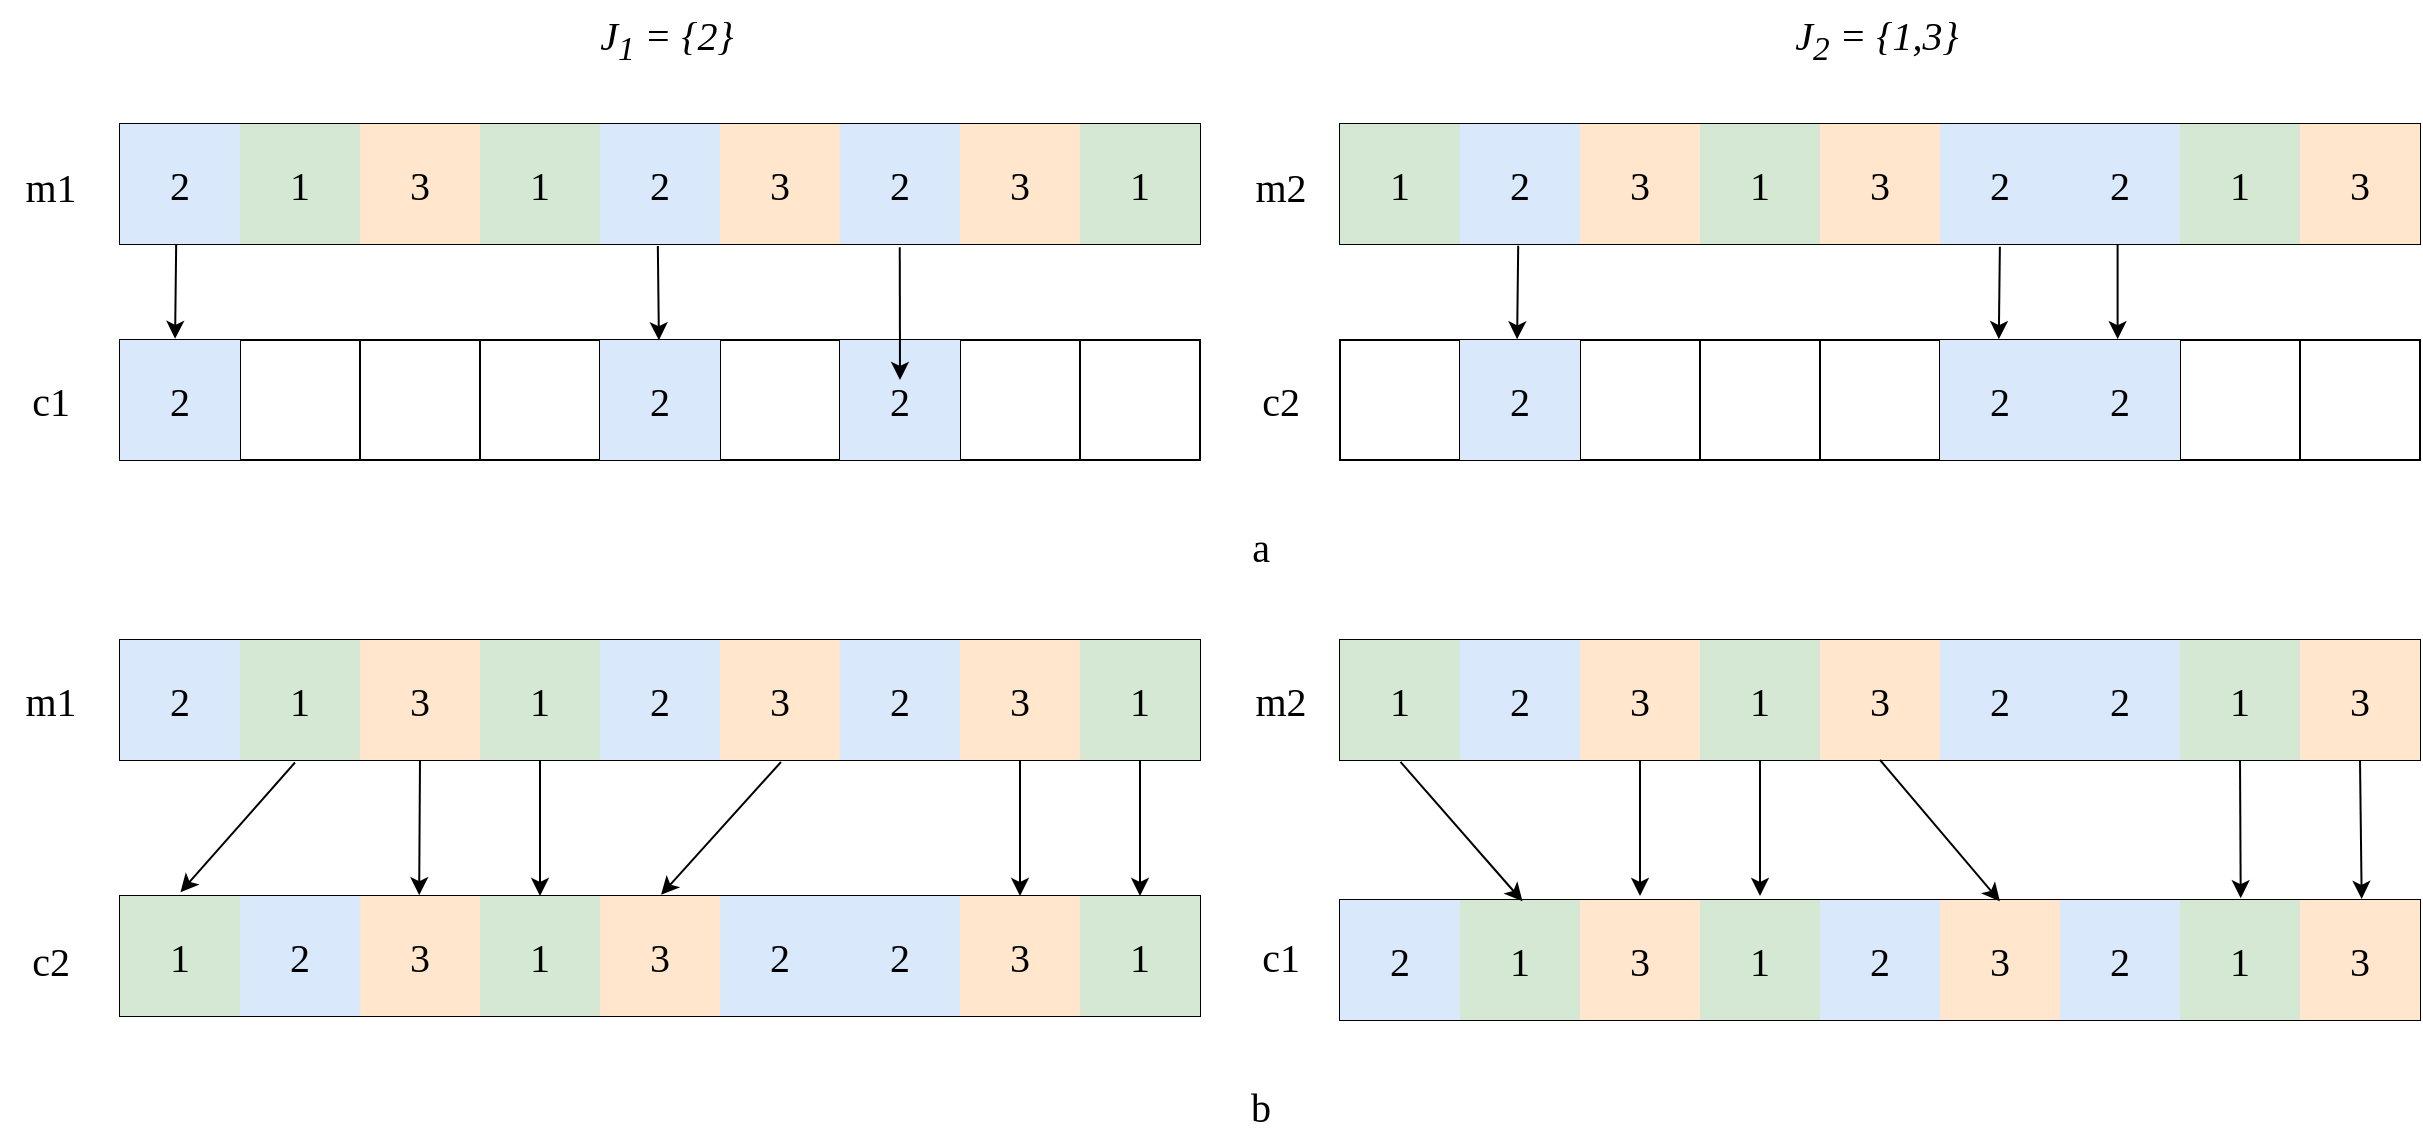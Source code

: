 <mxfile version="26.1.0">
  <diagram name="第 1 页" id="lXGiIxjLEb7daWPMp6c_">
    <mxGraphModel dx="2901" dy="1098" grid="1" gridSize="10" guides="1" tooltips="1" connect="1" arrows="1" fold="1" page="1" pageScale="1" pageWidth="827" pageHeight="1169" math="0" shadow="0">
      <root>
        <mxCell id="0" />
        <mxCell id="1" parent="0" />
        <mxCell id="fK0lMWsvGs1LqnmPN2tz-50" value="J&lt;sub&gt;1&lt;/sub&gt; = {2}&lt;sub&gt;&amp;nbsp;&lt;/sub&gt;" style="text;html=1;align=center;verticalAlign=middle;resizable=0;points=[];autosize=1;strokeColor=none;fillColor=none;fontStyle=2;fontFamily=Times New Roman;fontSize=20;" vertex="1" parent="1">
          <mxGeometry x="-20" y="600" width="90" height="40" as="geometry" />
        </mxCell>
        <mxCell id="fK0lMWsvGs1LqnmPN2tz-51" value="J&lt;span&gt;&lt;sub&gt;2&lt;/sub&gt;&lt;/span&gt;&amp;nbsp;= {1,3}&lt;sub&gt;&amp;nbsp;&lt;/sub&gt;" style="text;html=1;align=center;verticalAlign=middle;resizable=0;points=[];autosize=1;strokeColor=none;fillColor=none;fontStyle=2;fontFamily=Times New Roman;fontSize=20;" vertex="1" parent="1">
          <mxGeometry x="575" y="600" width="110" height="40" as="geometry" />
        </mxCell>
        <mxCell id="fK0lMWsvGs1LqnmPN2tz-82" value="" style="shape=table;startSize=0;container=1;collapsible=0;childLayout=tableLayout;fontSize=20;fontFamily=Times New Roman;" vertex="1" parent="1">
          <mxGeometry x="-250" y="662" width="540" height="60" as="geometry" />
        </mxCell>
        <mxCell id="fK0lMWsvGs1LqnmPN2tz-83" value="" style="shape=tableRow;horizontal=0;startSize=0;swimlaneHead=0;swimlaneBody=0;strokeColor=inherit;top=0;left=0;bottom=0;right=0;collapsible=0;dropTarget=0;fillColor=none;points=[[0,0.5],[1,0.5]];portConstraint=eastwest;fontSize=20;fontFamily=Times New Roman;" vertex="1" parent="fK0lMWsvGs1LqnmPN2tz-82">
          <mxGeometry width="540" height="60" as="geometry" />
        </mxCell>
        <mxCell id="fK0lMWsvGs1LqnmPN2tz-84" value="2" style="shape=partialRectangle;html=1;whiteSpace=wrap;connectable=0;strokeColor=#6c8ebf;overflow=hidden;fillColor=#dae8fc;top=0;left=0;bottom=0;right=0;pointerEvents=1;fontSize=20;fontFamily=Times New Roman;" vertex="1" parent="fK0lMWsvGs1LqnmPN2tz-83">
          <mxGeometry width="60" height="60" as="geometry">
            <mxRectangle width="60" height="60" as="alternateBounds" />
          </mxGeometry>
        </mxCell>
        <mxCell id="fK0lMWsvGs1LqnmPN2tz-85" value="1" style="shape=partialRectangle;html=1;whiteSpace=wrap;connectable=0;strokeColor=#82b366;overflow=hidden;fillColor=#d5e8d4;top=0;left=0;bottom=0;right=0;pointerEvents=1;fontSize=20;fontFamily=Times New Roman;" vertex="1" parent="fK0lMWsvGs1LqnmPN2tz-83">
          <mxGeometry x="60" width="60" height="60" as="geometry">
            <mxRectangle width="60" height="60" as="alternateBounds" />
          </mxGeometry>
        </mxCell>
        <mxCell id="fK0lMWsvGs1LqnmPN2tz-86" value="3" style="shape=partialRectangle;html=1;whiteSpace=wrap;connectable=0;strokeColor=#d79b00;overflow=hidden;fillColor=#ffe6cc;top=0;left=0;bottom=0;right=0;pointerEvents=1;fontSize=20;fontFamily=Times New Roman;" vertex="1" parent="fK0lMWsvGs1LqnmPN2tz-83">
          <mxGeometry x="120" width="60" height="60" as="geometry">
            <mxRectangle width="60" height="60" as="alternateBounds" />
          </mxGeometry>
        </mxCell>
        <mxCell id="fK0lMWsvGs1LqnmPN2tz-87" value="1" style="shape=partialRectangle;html=1;whiteSpace=wrap;connectable=0;strokeColor=#82b366;overflow=hidden;fillColor=#d5e8d4;top=0;left=0;bottom=0;right=0;pointerEvents=1;fontSize=20;fontFamily=Times New Roman;" vertex="1" parent="fK0lMWsvGs1LqnmPN2tz-83">
          <mxGeometry x="180" width="60" height="60" as="geometry">
            <mxRectangle width="60" height="60" as="alternateBounds" />
          </mxGeometry>
        </mxCell>
        <mxCell id="fK0lMWsvGs1LqnmPN2tz-88" value="2" style="shape=partialRectangle;html=1;whiteSpace=wrap;connectable=0;strokeColor=#6c8ebf;overflow=hidden;fillColor=#dae8fc;top=0;left=0;bottom=0;right=0;pointerEvents=1;fontSize=20;fontFamily=Times New Roman;" vertex="1" parent="fK0lMWsvGs1LqnmPN2tz-83">
          <mxGeometry x="240" width="60" height="60" as="geometry">
            <mxRectangle width="60" height="60" as="alternateBounds" />
          </mxGeometry>
        </mxCell>
        <mxCell id="fK0lMWsvGs1LqnmPN2tz-89" value="3" style="shape=partialRectangle;html=1;whiteSpace=wrap;connectable=0;strokeColor=#d79b00;overflow=hidden;fillColor=#ffe6cc;top=0;left=0;bottom=0;right=0;pointerEvents=1;fontSize=20;fontFamily=Times New Roman;" vertex="1" parent="fK0lMWsvGs1LqnmPN2tz-83">
          <mxGeometry x="300" width="60" height="60" as="geometry">
            <mxRectangle width="60" height="60" as="alternateBounds" />
          </mxGeometry>
        </mxCell>
        <mxCell id="fK0lMWsvGs1LqnmPN2tz-90" value="2" style="shape=partialRectangle;html=1;whiteSpace=wrap;connectable=0;strokeColor=#6c8ebf;overflow=hidden;fillColor=#dae8fc;top=0;left=0;bottom=0;right=0;pointerEvents=1;fontSize=20;fontFamily=Times New Roman;" vertex="1" parent="fK0lMWsvGs1LqnmPN2tz-83">
          <mxGeometry x="360" width="60" height="60" as="geometry">
            <mxRectangle width="60" height="60" as="alternateBounds" />
          </mxGeometry>
        </mxCell>
        <mxCell id="fK0lMWsvGs1LqnmPN2tz-91" value="3" style="shape=partialRectangle;html=1;whiteSpace=wrap;connectable=0;strokeColor=#d79b00;overflow=hidden;fillColor=#ffe6cc;top=0;left=0;bottom=0;right=0;pointerEvents=1;fontSize=20;fontFamily=Times New Roman;" vertex="1" parent="fK0lMWsvGs1LqnmPN2tz-83">
          <mxGeometry x="420" width="60" height="60" as="geometry">
            <mxRectangle width="60" height="60" as="alternateBounds" />
          </mxGeometry>
        </mxCell>
        <mxCell id="fK0lMWsvGs1LqnmPN2tz-92" value="1" style="shape=partialRectangle;html=1;whiteSpace=wrap;connectable=0;strokeColor=#82b366;overflow=hidden;fillColor=#d5e8d4;top=0;left=0;bottom=0;right=0;pointerEvents=1;fontSize=20;fontFamily=Times New Roman;" vertex="1" parent="fK0lMWsvGs1LqnmPN2tz-83">
          <mxGeometry x="480" width="60" height="60" as="geometry">
            <mxRectangle width="60" height="60" as="alternateBounds" />
          </mxGeometry>
        </mxCell>
        <mxCell id="fK0lMWsvGs1LqnmPN2tz-93" value="" style="shape=table;startSize=0;container=1;collapsible=0;childLayout=tableLayout;fontSize=20;fontFamily=Times New Roman;" vertex="1" parent="1">
          <mxGeometry x="-250" y="770" width="540" height="60" as="geometry" />
        </mxCell>
        <mxCell id="fK0lMWsvGs1LqnmPN2tz-94" value="" style="shape=tableRow;horizontal=0;startSize=0;swimlaneHead=0;swimlaneBody=0;strokeColor=inherit;top=0;left=0;bottom=0;right=0;collapsible=0;dropTarget=0;fillColor=none;points=[[0,0.5],[1,0.5]];portConstraint=eastwest;fontSize=20;fontFamily=Times New Roman;" vertex="1" parent="fK0lMWsvGs1LqnmPN2tz-93">
          <mxGeometry width="540" height="60" as="geometry" />
        </mxCell>
        <mxCell id="fK0lMWsvGs1LqnmPN2tz-95" value="2" style="shape=partialRectangle;html=1;whiteSpace=wrap;connectable=0;strokeColor=#6c8ebf;overflow=hidden;fillColor=#dae8fc;top=0;left=0;bottom=0;right=0;pointerEvents=1;fontSize=20;fontFamily=Times New Roman;" vertex="1" parent="fK0lMWsvGs1LqnmPN2tz-94">
          <mxGeometry width="60" height="60" as="geometry">
            <mxRectangle width="60" height="60" as="alternateBounds" />
          </mxGeometry>
        </mxCell>
        <mxCell id="fK0lMWsvGs1LqnmPN2tz-96" value="" style="shape=partialRectangle;html=1;whiteSpace=wrap;connectable=0;strokeColor=inherit;overflow=hidden;fillColor=none;top=0;left=0;bottom=0;right=0;pointerEvents=1;fontSize=20;fontFamily=Times New Roman;" vertex="1" parent="fK0lMWsvGs1LqnmPN2tz-94">
          <mxGeometry x="60" width="60" height="60" as="geometry">
            <mxRectangle width="60" height="60" as="alternateBounds" />
          </mxGeometry>
        </mxCell>
        <mxCell id="fK0lMWsvGs1LqnmPN2tz-97" value="" style="shape=partialRectangle;html=1;whiteSpace=wrap;connectable=0;strokeColor=inherit;overflow=hidden;fillColor=none;top=0;left=0;bottom=0;right=0;pointerEvents=1;fontSize=20;fontFamily=Times New Roman;" vertex="1" parent="fK0lMWsvGs1LqnmPN2tz-94">
          <mxGeometry x="120" width="60" height="60" as="geometry">
            <mxRectangle width="60" height="60" as="alternateBounds" />
          </mxGeometry>
        </mxCell>
        <mxCell id="fK0lMWsvGs1LqnmPN2tz-98" value="" style="shape=partialRectangle;html=1;whiteSpace=wrap;connectable=0;strokeColor=inherit;overflow=hidden;fillColor=none;top=0;left=0;bottom=0;right=0;pointerEvents=1;fontSize=20;fontFamily=Times New Roman;" vertex="1" parent="fK0lMWsvGs1LqnmPN2tz-94">
          <mxGeometry x="180" width="60" height="60" as="geometry">
            <mxRectangle width="60" height="60" as="alternateBounds" />
          </mxGeometry>
        </mxCell>
        <mxCell id="fK0lMWsvGs1LqnmPN2tz-99" value="2" style="shape=partialRectangle;html=1;whiteSpace=wrap;connectable=0;strokeColor=#6c8ebf;overflow=hidden;fillColor=#dae8fc;top=0;left=0;bottom=0;right=0;pointerEvents=1;fontSize=20;fontFamily=Times New Roman;" vertex="1" parent="fK0lMWsvGs1LqnmPN2tz-94">
          <mxGeometry x="240" width="60" height="60" as="geometry">
            <mxRectangle width="60" height="60" as="alternateBounds" />
          </mxGeometry>
        </mxCell>
        <mxCell id="fK0lMWsvGs1LqnmPN2tz-100" value="" style="shape=partialRectangle;html=1;whiteSpace=wrap;connectable=0;strokeColor=inherit;overflow=hidden;fillColor=none;top=0;left=0;bottom=0;right=0;pointerEvents=1;fontSize=20;fontFamily=Times New Roman;" vertex="1" parent="fK0lMWsvGs1LqnmPN2tz-94">
          <mxGeometry x="300" width="60" height="60" as="geometry">
            <mxRectangle width="60" height="60" as="alternateBounds" />
          </mxGeometry>
        </mxCell>
        <mxCell id="fK0lMWsvGs1LqnmPN2tz-101" value="2" style="shape=partialRectangle;html=1;whiteSpace=wrap;connectable=0;strokeColor=#6c8ebf;overflow=hidden;fillColor=#dae8fc;top=0;left=0;bottom=0;right=0;pointerEvents=1;fontSize=20;fontFamily=Times New Roman;" vertex="1" parent="fK0lMWsvGs1LqnmPN2tz-94">
          <mxGeometry x="360" width="60" height="60" as="geometry">
            <mxRectangle width="60" height="60" as="alternateBounds" />
          </mxGeometry>
        </mxCell>
        <mxCell id="fK0lMWsvGs1LqnmPN2tz-102" value="" style="shape=partialRectangle;html=1;whiteSpace=wrap;connectable=0;strokeColor=inherit;overflow=hidden;fillColor=none;top=0;left=0;bottom=0;right=0;pointerEvents=1;fontSize=20;fontFamily=Times New Roman;" vertex="1" parent="fK0lMWsvGs1LqnmPN2tz-94">
          <mxGeometry x="420" width="60" height="60" as="geometry">
            <mxRectangle width="60" height="60" as="alternateBounds" />
          </mxGeometry>
        </mxCell>
        <mxCell id="fK0lMWsvGs1LqnmPN2tz-103" value="" style="shape=partialRectangle;html=1;whiteSpace=wrap;connectable=0;strokeColor=inherit;overflow=hidden;fillColor=none;top=0;left=0;bottom=0;right=0;pointerEvents=1;fontSize=20;fontFamily=Times New Roman;" vertex="1" parent="fK0lMWsvGs1LqnmPN2tz-94">
          <mxGeometry x="480" width="60" height="60" as="geometry">
            <mxRectangle width="60" height="60" as="alternateBounds" />
          </mxGeometry>
        </mxCell>
        <mxCell id="fK0lMWsvGs1LqnmPN2tz-115" value="" style="shape=table;startSize=0;container=1;collapsible=0;childLayout=tableLayout;fontSize=20;fontFamily=Times New Roman;" vertex="1" parent="1">
          <mxGeometry x="360" y="770" width="540" height="60" as="geometry" />
        </mxCell>
        <mxCell id="fK0lMWsvGs1LqnmPN2tz-116" value="" style="shape=tableRow;horizontal=0;startSize=0;swimlaneHead=0;swimlaneBody=0;strokeColor=inherit;top=0;left=0;bottom=0;right=0;collapsible=0;dropTarget=0;fillColor=none;points=[[0,0.5],[1,0.5]];portConstraint=eastwest;fontSize=20;fontFamily=Times New Roman;" vertex="1" parent="fK0lMWsvGs1LqnmPN2tz-115">
          <mxGeometry width="540" height="60" as="geometry" />
        </mxCell>
        <mxCell id="fK0lMWsvGs1LqnmPN2tz-117" value="" style="shape=partialRectangle;html=1;whiteSpace=wrap;connectable=0;strokeColor=inherit;overflow=hidden;fillColor=none;top=0;left=0;bottom=0;right=0;pointerEvents=1;fontSize=20;fontFamily=Times New Roman;" vertex="1" parent="fK0lMWsvGs1LqnmPN2tz-116">
          <mxGeometry width="60" height="60" as="geometry">
            <mxRectangle width="60" height="60" as="alternateBounds" />
          </mxGeometry>
        </mxCell>
        <mxCell id="fK0lMWsvGs1LqnmPN2tz-118" value="2" style="shape=partialRectangle;html=1;whiteSpace=wrap;connectable=0;strokeColor=#6c8ebf;overflow=hidden;fillColor=#dae8fc;top=0;left=0;bottom=0;right=0;pointerEvents=1;fontSize=20;fontFamily=Times New Roman;" vertex="1" parent="fK0lMWsvGs1LqnmPN2tz-116">
          <mxGeometry x="60" width="60" height="60" as="geometry">
            <mxRectangle width="60" height="60" as="alternateBounds" />
          </mxGeometry>
        </mxCell>
        <mxCell id="fK0lMWsvGs1LqnmPN2tz-119" value="" style="shape=partialRectangle;html=1;whiteSpace=wrap;connectable=0;strokeColor=inherit;overflow=hidden;fillColor=none;top=0;left=0;bottom=0;right=0;pointerEvents=1;fontSize=20;fontFamily=Times New Roman;" vertex="1" parent="fK0lMWsvGs1LqnmPN2tz-116">
          <mxGeometry x="120" width="60" height="60" as="geometry">
            <mxRectangle width="60" height="60" as="alternateBounds" />
          </mxGeometry>
        </mxCell>
        <mxCell id="fK0lMWsvGs1LqnmPN2tz-120" value="" style="shape=partialRectangle;html=1;whiteSpace=wrap;connectable=0;strokeColor=inherit;overflow=hidden;fillColor=none;top=0;left=0;bottom=0;right=0;pointerEvents=1;fontSize=20;fontFamily=Times New Roman;" vertex="1" parent="fK0lMWsvGs1LqnmPN2tz-116">
          <mxGeometry x="180" width="60" height="60" as="geometry">
            <mxRectangle width="60" height="60" as="alternateBounds" />
          </mxGeometry>
        </mxCell>
        <mxCell id="fK0lMWsvGs1LqnmPN2tz-121" value="" style="shape=partialRectangle;html=1;whiteSpace=wrap;connectable=0;strokeColor=inherit;overflow=hidden;fillColor=none;top=0;left=0;bottom=0;right=0;pointerEvents=1;fontSize=20;fontFamily=Times New Roman;" vertex="1" parent="fK0lMWsvGs1LqnmPN2tz-116">
          <mxGeometry x="240" width="60" height="60" as="geometry">
            <mxRectangle width="60" height="60" as="alternateBounds" />
          </mxGeometry>
        </mxCell>
        <mxCell id="fK0lMWsvGs1LqnmPN2tz-122" value="2" style="shape=partialRectangle;html=1;whiteSpace=wrap;connectable=0;strokeColor=#6c8ebf;overflow=hidden;fillColor=#dae8fc;top=0;left=0;bottom=0;right=0;pointerEvents=1;fontSize=20;fontFamily=Times New Roman;" vertex="1" parent="fK0lMWsvGs1LqnmPN2tz-116">
          <mxGeometry x="300" width="60" height="60" as="geometry">
            <mxRectangle width="60" height="60" as="alternateBounds" />
          </mxGeometry>
        </mxCell>
        <mxCell id="fK0lMWsvGs1LqnmPN2tz-123" value="2" style="shape=partialRectangle;html=1;whiteSpace=wrap;connectable=0;strokeColor=#6c8ebf;overflow=hidden;fillColor=#dae8fc;top=0;left=0;bottom=0;right=0;pointerEvents=1;fontSize=20;fontFamily=Times New Roman;" vertex="1" parent="fK0lMWsvGs1LqnmPN2tz-116">
          <mxGeometry x="360" width="60" height="60" as="geometry">
            <mxRectangle width="60" height="60" as="alternateBounds" />
          </mxGeometry>
        </mxCell>
        <mxCell id="fK0lMWsvGs1LqnmPN2tz-124" value="" style="shape=partialRectangle;html=1;whiteSpace=wrap;connectable=0;strokeColor=inherit;overflow=hidden;fillColor=none;top=0;left=0;bottom=0;right=0;pointerEvents=1;fontSize=20;fontFamily=Times New Roman;" vertex="1" parent="fK0lMWsvGs1LqnmPN2tz-116">
          <mxGeometry x="420" width="60" height="60" as="geometry">
            <mxRectangle width="60" height="60" as="alternateBounds" />
          </mxGeometry>
        </mxCell>
        <mxCell id="fK0lMWsvGs1LqnmPN2tz-125" value="" style="shape=partialRectangle;html=1;whiteSpace=wrap;connectable=0;strokeColor=inherit;overflow=hidden;fillColor=none;top=0;left=0;bottom=0;right=0;pointerEvents=1;fontSize=20;fontFamily=Times New Roman;" vertex="1" parent="fK0lMWsvGs1LqnmPN2tz-116">
          <mxGeometry x="480" width="60" height="60" as="geometry">
            <mxRectangle width="60" height="60" as="alternateBounds" />
          </mxGeometry>
        </mxCell>
        <mxCell id="fK0lMWsvGs1LqnmPN2tz-104" value="" style="shape=table;startSize=0;container=1;collapsible=0;childLayout=tableLayout;fontSize=20;fontFamily=Times New Roman;" vertex="1" parent="1">
          <mxGeometry x="360" y="662" width="540" height="60" as="geometry" />
        </mxCell>
        <mxCell id="fK0lMWsvGs1LqnmPN2tz-105" value="" style="shape=tableRow;horizontal=0;startSize=0;swimlaneHead=0;swimlaneBody=0;strokeColor=#d79b00;top=0;left=0;bottom=0;right=0;collapsible=0;dropTarget=0;fillColor=#ffe6cc;points=[[0,0.5],[1,0.5]];portConstraint=eastwest;fontSize=20;fontFamily=Times New Roman;" vertex="1" parent="fK0lMWsvGs1LqnmPN2tz-104">
          <mxGeometry width="540" height="60" as="geometry" />
        </mxCell>
        <mxCell id="fK0lMWsvGs1LqnmPN2tz-106" value="1" style="shape=partialRectangle;html=1;whiteSpace=wrap;connectable=0;strokeColor=#82b366;overflow=hidden;fillColor=#d5e8d4;top=0;left=0;bottom=0;right=0;pointerEvents=1;fontSize=20;fontFamily=Times New Roman;" vertex="1" parent="fK0lMWsvGs1LqnmPN2tz-105">
          <mxGeometry width="60" height="60" as="geometry">
            <mxRectangle width="60" height="60" as="alternateBounds" />
          </mxGeometry>
        </mxCell>
        <mxCell id="fK0lMWsvGs1LqnmPN2tz-107" value="2" style="shape=partialRectangle;html=1;whiteSpace=wrap;connectable=0;strokeColor=#6c8ebf;overflow=hidden;fillColor=#dae8fc;top=0;left=0;bottom=0;right=0;pointerEvents=1;fontSize=20;fontFamily=Times New Roman;" vertex="1" parent="fK0lMWsvGs1LqnmPN2tz-105">
          <mxGeometry x="60" width="60" height="60" as="geometry">
            <mxRectangle width="60" height="60" as="alternateBounds" />
          </mxGeometry>
        </mxCell>
        <mxCell id="fK0lMWsvGs1LqnmPN2tz-108" value="3" style="shape=partialRectangle;html=1;whiteSpace=wrap;connectable=0;strokeColor=#d79b00;overflow=hidden;fillColor=#ffe6cc;top=0;left=0;bottom=0;right=0;pointerEvents=1;fontSize=20;fontFamily=Times New Roman;" vertex="1" parent="fK0lMWsvGs1LqnmPN2tz-105">
          <mxGeometry x="120" width="60" height="60" as="geometry">
            <mxRectangle width="60" height="60" as="alternateBounds" />
          </mxGeometry>
        </mxCell>
        <mxCell id="fK0lMWsvGs1LqnmPN2tz-109" value="1" style="shape=partialRectangle;html=1;whiteSpace=wrap;connectable=0;strokeColor=#82b366;overflow=hidden;fillColor=#d5e8d4;top=0;left=0;bottom=0;right=0;pointerEvents=1;fontSize=20;fontFamily=Times New Roman;" vertex="1" parent="fK0lMWsvGs1LqnmPN2tz-105">
          <mxGeometry x="180" width="60" height="60" as="geometry">
            <mxRectangle width="60" height="60" as="alternateBounds" />
          </mxGeometry>
        </mxCell>
        <mxCell id="fK0lMWsvGs1LqnmPN2tz-110" value="3" style="shape=partialRectangle;html=1;whiteSpace=wrap;connectable=0;strokeColor=#d79b00;overflow=hidden;fillColor=#ffe6cc;top=0;left=0;bottom=0;right=0;pointerEvents=1;fontSize=20;fontFamily=Times New Roman;" vertex="1" parent="fK0lMWsvGs1LqnmPN2tz-105">
          <mxGeometry x="240" width="60" height="60" as="geometry">
            <mxRectangle width="60" height="60" as="alternateBounds" />
          </mxGeometry>
        </mxCell>
        <mxCell id="fK0lMWsvGs1LqnmPN2tz-111" value="2" style="shape=partialRectangle;html=1;whiteSpace=wrap;connectable=0;strokeColor=#6c8ebf;overflow=hidden;fillColor=#dae8fc;top=0;left=0;bottom=0;right=0;pointerEvents=1;fontSize=20;fontFamily=Times New Roman;" vertex="1" parent="fK0lMWsvGs1LqnmPN2tz-105">
          <mxGeometry x="300" width="60" height="60" as="geometry">
            <mxRectangle width="60" height="60" as="alternateBounds" />
          </mxGeometry>
        </mxCell>
        <mxCell id="fK0lMWsvGs1LqnmPN2tz-112" value="2" style="shape=partialRectangle;html=1;whiteSpace=wrap;connectable=0;strokeColor=#6c8ebf;overflow=hidden;fillColor=#dae8fc;top=0;left=0;bottom=0;right=0;pointerEvents=1;fontSize=20;fontFamily=Times New Roman;" vertex="1" parent="fK0lMWsvGs1LqnmPN2tz-105">
          <mxGeometry x="360" width="60" height="60" as="geometry">
            <mxRectangle width="60" height="60" as="alternateBounds" />
          </mxGeometry>
        </mxCell>
        <mxCell id="fK0lMWsvGs1LqnmPN2tz-113" value="1" style="shape=partialRectangle;html=1;whiteSpace=wrap;connectable=0;strokeColor=#82b366;overflow=hidden;fillColor=#d5e8d4;top=0;left=0;bottom=0;right=0;pointerEvents=1;fontSize=20;fontFamily=Times New Roman;" vertex="1" parent="fK0lMWsvGs1LqnmPN2tz-105">
          <mxGeometry x="420" width="60" height="60" as="geometry">
            <mxRectangle width="60" height="60" as="alternateBounds" />
          </mxGeometry>
        </mxCell>
        <mxCell id="fK0lMWsvGs1LqnmPN2tz-114" value="3" style="shape=partialRectangle;html=1;whiteSpace=wrap;connectable=0;strokeColor=#d79b00;overflow=hidden;fillColor=#ffe6cc;top=0;left=0;bottom=0;right=0;pointerEvents=1;fontSize=20;fontFamily=Times New Roman;" vertex="1" parent="fK0lMWsvGs1LqnmPN2tz-105">
          <mxGeometry x="480" width="60" height="60" as="geometry">
            <mxRectangle width="60" height="60" as="alternateBounds" />
          </mxGeometry>
        </mxCell>
        <mxCell id="fK0lMWsvGs1LqnmPN2tz-126" value="" style="shape=table;startSize=0;container=1;collapsible=0;childLayout=tableLayout;fontSize=20;fontFamily=Times New Roman;" vertex="1" parent="1">
          <mxGeometry x="-250" y="920" width="540" height="60" as="geometry" />
        </mxCell>
        <mxCell id="fK0lMWsvGs1LqnmPN2tz-127" value="" style="shape=tableRow;horizontal=0;startSize=0;swimlaneHead=0;swimlaneBody=0;strokeColor=inherit;top=0;left=0;bottom=0;right=0;collapsible=0;dropTarget=0;fillColor=none;points=[[0,0.5],[1,0.5]];portConstraint=eastwest;fontSize=20;fontFamily=Times New Roman;" vertex="1" parent="fK0lMWsvGs1LqnmPN2tz-126">
          <mxGeometry width="540" height="60" as="geometry" />
        </mxCell>
        <mxCell id="fK0lMWsvGs1LqnmPN2tz-128" value="2" style="shape=partialRectangle;html=1;whiteSpace=wrap;connectable=0;strokeColor=#6c8ebf;overflow=hidden;fillColor=#dae8fc;top=0;left=0;bottom=0;right=0;pointerEvents=1;fontSize=20;fontFamily=Times New Roman;" vertex="1" parent="fK0lMWsvGs1LqnmPN2tz-127">
          <mxGeometry width="60" height="60" as="geometry">
            <mxRectangle width="60" height="60" as="alternateBounds" />
          </mxGeometry>
        </mxCell>
        <mxCell id="fK0lMWsvGs1LqnmPN2tz-129" value="1" style="shape=partialRectangle;html=1;whiteSpace=wrap;connectable=0;strokeColor=#82b366;overflow=hidden;fillColor=#d5e8d4;top=0;left=0;bottom=0;right=0;pointerEvents=1;fontSize=20;fontFamily=Times New Roman;" vertex="1" parent="fK0lMWsvGs1LqnmPN2tz-127">
          <mxGeometry x="60" width="60" height="60" as="geometry">
            <mxRectangle width="60" height="60" as="alternateBounds" />
          </mxGeometry>
        </mxCell>
        <mxCell id="fK0lMWsvGs1LqnmPN2tz-130" value="3" style="shape=partialRectangle;html=1;whiteSpace=wrap;connectable=0;strokeColor=#d79b00;overflow=hidden;fillColor=#ffe6cc;top=0;left=0;bottom=0;right=0;pointerEvents=1;fontSize=20;fontFamily=Times New Roman;" vertex="1" parent="fK0lMWsvGs1LqnmPN2tz-127">
          <mxGeometry x="120" width="60" height="60" as="geometry">
            <mxRectangle width="60" height="60" as="alternateBounds" />
          </mxGeometry>
        </mxCell>
        <mxCell id="fK0lMWsvGs1LqnmPN2tz-131" value="1" style="shape=partialRectangle;html=1;whiteSpace=wrap;connectable=0;strokeColor=#82b366;overflow=hidden;fillColor=#d5e8d4;top=0;left=0;bottom=0;right=0;pointerEvents=1;fontSize=20;fontFamily=Times New Roman;" vertex="1" parent="fK0lMWsvGs1LqnmPN2tz-127">
          <mxGeometry x="180" width="60" height="60" as="geometry">
            <mxRectangle width="60" height="60" as="alternateBounds" />
          </mxGeometry>
        </mxCell>
        <mxCell id="fK0lMWsvGs1LqnmPN2tz-132" value="2" style="shape=partialRectangle;html=1;whiteSpace=wrap;connectable=0;strokeColor=#6c8ebf;overflow=hidden;fillColor=#dae8fc;top=0;left=0;bottom=0;right=0;pointerEvents=1;fontSize=20;fontFamily=Times New Roman;" vertex="1" parent="fK0lMWsvGs1LqnmPN2tz-127">
          <mxGeometry x="240" width="60" height="60" as="geometry">
            <mxRectangle width="60" height="60" as="alternateBounds" />
          </mxGeometry>
        </mxCell>
        <mxCell id="fK0lMWsvGs1LqnmPN2tz-133" value="3" style="shape=partialRectangle;html=1;whiteSpace=wrap;connectable=0;strokeColor=#d79b00;overflow=hidden;fillColor=#ffe6cc;top=0;left=0;bottom=0;right=0;pointerEvents=1;fontSize=20;fontFamily=Times New Roman;" vertex="1" parent="fK0lMWsvGs1LqnmPN2tz-127">
          <mxGeometry x="300" width="60" height="60" as="geometry">
            <mxRectangle width="60" height="60" as="alternateBounds" />
          </mxGeometry>
        </mxCell>
        <mxCell id="fK0lMWsvGs1LqnmPN2tz-134" value="2" style="shape=partialRectangle;html=1;whiteSpace=wrap;connectable=0;strokeColor=#6c8ebf;overflow=hidden;fillColor=#dae8fc;top=0;left=0;bottom=0;right=0;pointerEvents=1;fontSize=20;fontFamily=Times New Roman;" vertex="1" parent="fK0lMWsvGs1LqnmPN2tz-127">
          <mxGeometry x="360" width="60" height="60" as="geometry">
            <mxRectangle width="60" height="60" as="alternateBounds" />
          </mxGeometry>
        </mxCell>
        <mxCell id="fK0lMWsvGs1LqnmPN2tz-135" value="3" style="shape=partialRectangle;html=1;whiteSpace=wrap;connectable=0;strokeColor=#d79b00;overflow=hidden;fillColor=#ffe6cc;top=0;left=0;bottom=0;right=0;pointerEvents=1;fontSize=20;fontFamily=Times New Roman;" vertex="1" parent="fK0lMWsvGs1LqnmPN2tz-127">
          <mxGeometry x="420" width="60" height="60" as="geometry">
            <mxRectangle width="60" height="60" as="alternateBounds" />
          </mxGeometry>
        </mxCell>
        <mxCell id="fK0lMWsvGs1LqnmPN2tz-136" value="1" style="shape=partialRectangle;html=1;whiteSpace=wrap;connectable=0;strokeColor=#82b366;overflow=hidden;fillColor=#d5e8d4;top=0;left=0;bottom=0;right=0;pointerEvents=1;fontSize=20;fontFamily=Times New Roman;" vertex="1" parent="fK0lMWsvGs1LqnmPN2tz-127">
          <mxGeometry x="480" width="60" height="60" as="geometry">
            <mxRectangle width="60" height="60" as="alternateBounds" />
          </mxGeometry>
        </mxCell>
        <mxCell id="fK0lMWsvGs1LqnmPN2tz-137" value="" style="shape=table;startSize=0;container=1;collapsible=0;childLayout=tableLayout;fontSize=20;fontFamily=Times New Roman;" vertex="1" parent="1">
          <mxGeometry x="360" y="1050" width="540" height="60" as="geometry" />
        </mxCell>
        <mxCell id="fK0lMWsvGs1LqnmPN2tz-138" value="" style="shape=tableRow;horizontal=0;startSize=0;swimlaneHead=0;swimlaneBody=0;strokeColor=inherit;top=0;left=0;bottom=0;right=0;collapsible=0;dropTarget=0;fillColor=none;points=[[0,0.5],[1,0.5]];portConstraint=eastwest;fontSize=20;fontFamily=Times New Roman;" vertex="1" parent="fK0lMWsvGs1LqnmPN2tz-137">
          <mxGeometry width="540" height="60" as="geometry" />
        </mxCell>
        <mxCell id="fK0lMWsvGs1LqnmPN2tz-139" value="2" style="shape=partialRectangle;html=1;whiteSpace=wrap;connectable=0;strokeColor=#6c8ebf;overflow=hidden;fillColor=#dae8fc;top=0;left=0;bottom=0;right=0;pointerEvents=1;fontSize=20;fontFamily=Times New Roman;" vertex="1" parent="fK0lMWsvGs1LqnmPN2tz-138">
          <mxGeometry width="60" height="60" as="geometry">
            <mxRectangle width="60" height="60" as="alternateBounds" />
          </mxGeometry>
        </mxCell>
        <mxCell id="fK0lMWsvGs1LqnmPN2tz-140" value="1" style="shape=partialRectangle;html=1;whiteSpace=wrap;connectable=0;strokeColor=#82b366;overflow=hidden;fillColor=#d5e8d4;top=0;left=0;bottom=0;right=0;pointerEvents=1;fontSize=20;fontFamily=Times New Roman;" vertex="1" parent="fK0lMWsvGs1LqnmPN2tz-138">
          <mxGeometry x="60" width="60" height="60" as="geometry">
            <mxRectangle width="60" height="60" as="alternateBounds" />
          </mxGeometry>
        </mxCell>
        <mxCell id="fK0lMWsvGs1LqnmPN2tz-141" value="3" style="shape=partialRectangle;html=1;whiteSpace=wrap;connectable=0;strokeColor=#d79b00;overflow=hidden;fillColor=#ffe6cc;top=0;left=0;bottom=0;right=0;pointerEvents=1;fontSize=20;fontFamily=Times New Roman;" vertex="1" parent="fK0lMWsvGs1LqnmPN2tz-138">
          <mxGeometry x="120" width="60" height="60" as="geometry">
            <mxRectangle width="60" height="60" as="alternateBounds" />
          </mxGeometry>
        </mxCell>
        <mxCell id="fK0lMWsvGs1LqnmPN2tz-142" value="1" style="shape=partialRectangle;html=1;whiteSpace=wrap;connectable=0;strokeColor=#82b366;overflow=hidden;fillColor=#d5e8d4;top=0;left=0;bottom=0;right=0;pointerEvents=1;fontSize=20;fontFamily=Times New Roman;" vertex="1" parent="fK0lMWsvGs1LqnmPN2tz-138">
          <mxGeometry x="180" width="60" height="60" as="geometry">
            <mxRectangle width="60" height="60" as="alternateBounds" />
          </mxGeometry>
        </mxCell>
        <mxCell id="fK0lMWsvGs1LqnmPN2tz-143" value="2" style="shape=partialRectangle;html=1;whiteSpace=wrap;connectable=0;strokeColor=#6c8ebf;overflow=hidden;fillColor=#dae8fc;top=0;left=0;bottom=0;right=0;pointerEvents=1;fontSize=20;fontFamily=Times New Roman;" vertex="1" parent="fK0lMWsvGs1LqnmPN2tz-138">
          <mxGeometry x="240" width="60" height="60" as="geometry">
            <mxRectangle width="60" height="60" as="alternateBounds" />
          </mxGeometry>
        </mxCell>
        <mxCell id="fK0lMWsvGs1LqnmPN2tz-144" value="3" style="shape=partialRectangle;html=1;whiteSpace=wrap;connectable=0;strokeColor=#d79b00;overflow=hidden;fillColor=#ffe6cc;top=0;left=0;bottom=0;right=0;pointerEvents=1;fontSize=20;fontFamily=Times New Roman;" vertex="1" parent="fK0lMWsvGs1LqnmPN2tz-138">
          <mxGeometry x="300" width="60" height="60" as="geometry">
            <mxRectangle width="60" height="60" as="alternateBounds" />
          </mxGeometry>
        </mxCell>
        <mxCell id="fK0lMWsvGs1LqnmPN2tz-145" value="2" style="shape=partialRectangle;html=1;whiteSpace=wrap;connectable=0;strokeColor=#6c8ebf;overflow=hidden;fillColor=#dae8fc;top=0;left=0;bottom=0;right=0;pointerEvents=1;fontSize=20;fontFamily=Times New Roman;" vertex="1" parent="fK0lMWsvGs1LqnmPN2tz-138">
          <mxGeometry x="360" width="60" height="60" as="geometry">
            <mxRectangle width="60" height="60" as="alternateBounds" />
          </mxGeometry>
        </mxCell>
        <mxCell id="fK0lMWsvGs1LqnmPN2tz-146" value="1" style="shape=partialRectangle;html=1;whiteSpace=wrap;connectable=0;strokeColor=#82b366;overflow=hidden;fillColor=#d5e8d4;top=0;left=0;bottom=0;right=0;pointerEvents=1;fontSize=20;fontFamily=Times New Roman;" vertex="1" parent="fK0lMWsvGs1LqnmPN2tz-138">
          <mxGeometry x="420" width="60" height="60" as="geometry">
            <mxRectangle width="60" height="60" as="alternateBounds" />
          </mxGeometry>
        </mxCell>
        <mxCell id="fK0lMWsvGs1LqnmPN2tz-147" value="3" style="shape=partialRectangle;html=1;whiteSpace=wrap;connectable=0;strokeColor=#d79b00;overflow=hidden;fillColor=#ffe6cc;top=0;left=0;bottom=0;right=0;pointerEvents=1;fontSize=20;fontFamily=Times New Roman;" vertex="1" parent="fK0lMWsvGs1LqnmPN2tz-138">
          <mxGeometry x="480" width="60" height="60" as="geometry">
            <mxRectangle width="60" height="60" as="alternateBounds" />
          </mxGeometry>
        </mxCell>
        <mxCell id="fK0lMWsvGs1LqnmPN2tz-148" value="" style="shape=table;startSize=0;container=1;collapsible=0;childLayout=tableLayout;fontSize=20;fontFamily=Times New Roman;" vertex="1" parent="1">
          <mxGeometry x="-250" y="1048" width="540" height="60" as="geometry" />
        </mxCell>
        <mxCell id="fK0lMWsvGs1LqnmPN2tz-149" value="" style="shape=tableRow;horizontal=0;startSize=0;swimlaneHead=0;swimlaneBody=0;strokeColor=inherit;top=0;left=0;bottom=0;right=0;collapsible=0;dropTarget=0;fillColor=none;points=[[0,0.5],[1,0.5]];portConstraint=eastwest;fontSize=20;fontFamily=Times New Roman;" vertex="1" parent="fK0lMWsvGs1LqnmPN2tz-148">
          <mxGeometry width="540" height="60" as="geometry" />
        </mxCell>
        <mxCell id="fK0lMWsvGs1LqnmPN2tz-150" value="1" style="shape=partialRectangle;html=1;whiteSpace=wrap;connectable=0;strokeColor=#82b366;overflow=hidden;fillColor=#d5e8d4;top=0;left=0;bottom=0;right=0;pointerEvents=1;fontSize=20;fontFamily=Times New Roman;" vertex="1" parent="fK0lMWsvGs1LqnmPN2tz-149">
          <mxGeometry width="60" height="60" as="geometry">
            <mxRectangle width="60" height="60" as="alternateBounds" />
          </mxGeometry>
        </mxCell>
        <mxCell id="fK0lMWsvGs1LqnmPN2tz-151" value="2" style="shape=partialRectangle;html=1;whiteSpace=wrap;connectable=0;strokeColor=#6c8ebf;overflow=hidden;fillColor=#dae8fc;top=0;left=0;bottom=0;right=0;pointerEvents=1;fontSize=20;fontFamily=Times New Roman;" vertex="1" parent="fK0lMWsvGs1LqnmPN2tz-149">
          <mxGeometry x="60" width="60" height="60" as="geometry">
            <mxRectangle width="60" height="60" as="alternateBounds" />
          </mxGeometry>
        </mxCell>
        <mxCell id="fK0lMWsvGs1LqnmPN2tz-152" value="3" style="shape=partialRectangle;html=1;whiteSpace=wrap;connectable=0;strokeColor=#d79b00;overflow=hidden;fillColor=#ffe6cc;top=0;left=0;bottom=0;right=0;pointerEvents=1;fontSize=20;fontFamily=Times New Roman;" vertex="1" parent="fK0lMWsvGs1LqnmPN2tz-149">
          <mxGeometry x="120" width="60" height="60" as="geometry">
            <mxRectangle width="60" height="60" as="alternateBounds" />
          </mxGeometry>
        </mxCell>
        <mxCell id="fK0lMWsvGs1LqnmPN2tz-153" value="1" style="shape=partialRectangle;html=1;whiteSpace=wrap;connectable=0;strokeColor=#82b366;overflow=hidden;fillColor=#d5e8d4;top=0;left=0;bottom=0;right=0;pointerEvents=1;fontSize=20;fontFamily=Times New Roman;" vertex="1" parent="fK0lMWsvGs1LqnmPN2tz-149">
          <mxGeometry x="180" width="60" height="60" as="geometry">
            <mxRectangle width="60" height="60" as="alternateBounds" />
          </mxGeometry>
        </mxCell>
        <mxCell id="fK0lMWsvGs1LqnmPN2tz-154" value="3" style="shape=partialRectangle;html=1;whiteSpace=wrap;connectable=0;strokeColor=#d79b00;overflow=hidden;fillColor=#ffe6cc;top=0;left=0;bottom=0;right=0;pointerEvents=1;fontSize=20;fontFamily=Times New Roman;" vertex="1" parent="fK0lMWsvGs1LqnmPN2tz-149">
          <mxGeometry x="240" width="60" height="60" as="geometry">
            <mxRectangle width="60" height="60" as="alternateBounds" />
          </mxGeometry>
        </mxCell>
        <mxCell id="fK0lMWsvGs1LqnmPN2tz-155" value="2" style="shape=partialRectangle;html=1;whiteSpace=wrap;connectable=0;strokeColor=#6c8ebf;overflow=hidden;fillColor=#dae8fc;top=0;left=0;bottom=0;right=0;pointerEvents=1;fontSize=20;fontFamily=Times New Roman;" vertex="1" parent="fK0lMWsvGs1LqnmPN2tz-149">
          <mxGeometry x="300" width="60" height="60" as="geometry">
            <mxRectangle width="60" height="60" as="alternateBounds" />
          </mxGeometry>
        </mxCell>
        <mxCell id="fK0lMWsvGs1LqnmPN2tz-156" value="2" style="shape=partialRectangle;html=1;whiteSpace=wrap;connectable=0;strokeColor=#6c8ebf;overflow=hidden;fillColor=#dae8fc;top=0;left=0;bottom=0;right=0;pointerEvents=1;fontSize=20;fontFamily=Times New Roman;" vertex="1" parent="fK0lMWsvGs1LqnmPN2tz-149">
          <mxGeometry x="360" width="60" height="60" as="geometry">
            <mxRectangle width="60" height="60" as="alternateBounds" />
          </mxGeometry>
        </mxCell>
        <mxCell id="fK0lMWsvGs1LqnmPN2tz-157" value="3" style="shape=partialRectangle;html=1;whiteSpace=wrap;connectable=0;strokeColor=#d79b00;overflow=hidden;fillColor=#ffe6cc;top=0;left=0;bottom=0;right=0;pointerEvents=1;fontSize=20;fontFamily=Times New Roman;" vertex="1" parent="fK0lMWsvGs1LqnmPN2tz-149">
          <mxGeometry x="420" width="60" height="60" as="geometry">
            <mxRectangle width="60" height="60" as="alternateBounds" />
          </mxGeometry>
        </mxCell>
        <mxCell id="fK0lMWsvGs1LqnmPN2tz-158" value="1" style="shape=partialRectangle;html=1;whiteSpace=wrap;connectable=0;strokeColor=#82b366;overflow=hidden;fillColor=#d5e8d4;top=0;left=0;bottom=0;right=0;pointerEvents=1;fontSize=20;fontFamily=Times New Roman;" vertex="1" parent="fK0lMWsvGs1LqnmPN2tz-149">
          <mxGeometry x="480" width="60" height="60" as="geometry">
            <mxRectangle width="60" height="60" as="alternateBounds" />
          </mxGeometry>
        </mxCell>
        <mxCell id="fK0lMWsvGs1LqnmPN2tz-159" value="" style="shape=table;startSize=0;container=1;collapsible=0;childLayout=tableLayout;fontSize=20;fontFamily=Times New Roman;" vertex="1" parent="1">
          <mxGeometry x="360" y="920" width="540" height="60" as="geometry" />
        </mxCell>
        <mxCell id="fK0lMWsvGs1LqnmPN2tz-160" value="" style="shape=tableRow;horizontal=0;startSize=0;swimlaneHead=0;swimlaneBody=0;strokeColor=#d79b00;top=0;left=0;bottom=0;right=0;collapsible=0;dropTarget=0;fillColor=#ffe6cc;points=[[0,0.5],[1,0.5]];portConstraint=eastwest;fontSize=20;fontFamily=Times New Roman;" vertex="1" parent="fK0lMWsvGs1LqnmPN2tz-159">
          <mxGeometry width="540" height="60" as="geometry" />
        </mxCell>
        <mxCell id="fK0lMWsvGs1LqnmPN2tz-161" value="1" style="shape=partialRectangle;html=1;whiteSpace=wrap;connectable=0;strokeColor=#82b366;overflow=hidden;fillColor=#d5e8d4;top=0;left=0;bottom=0;right=0;pointerEvents=1;fontSize=20;fontFamily=Times New Roman;" vertex="1" parent="fK0lMWsvGs1LqnmPN2tz-160">
          <mxGeometry width="60" height="60" as="geometry">
            <mxRectangle width="60" height="60" as="alternateBounds" />
          </mxGeometry>
        </mxCell>
        <mxCell id="fK0lMWsvGs1LqnmPN2tz-162" value="2" style="shape=partialRectangle;html=1;whiteSpace=wrap;connectable=0;strokeColor=#6c8ebf;overflow=hidden;fillColor=#dae8fc;top=0;left=0;bottom=0;right=0;pointerEvents=1;fontSize=20;fontFamily=Times New Roman;" vertex="1" parent="fK0lMWsvGs1LqnmPN2tz-160">
          <mxGeometry x="60" width="60" height="60" as="geometry">
            <mxRectangle width="60" height="60" as="alternateBounds" />
          </mxGeometry>
        </mxCell>
        <mxCell id="fK0lMWsvGs1LqnmPN2tz-163" value="3" style="shape=partialRectangle;html=1;whiteSpace=wrap;connectable=0;strokeColor=#d79b00;overflow=hidden;fillColor=#ffe6cc;top=0;left=0;bottom=0;right=0;pointerEvents=1;fontSize=20;fontFamily=Times New Roman;" vertex="1" parent="fK0lMWsvGs1LqnmPN2tz-160">
          <mxGeometry x="120" width="60" height="60" as="geometry">
            <mxRectangle width="60" height="60" as="alternateBounds" />
          </mxGeometry>
        </mxCell>
        <mxCell id="fK0lMWsvGs1LqnmPN2tz-164" value="1" style="shape=partialRectangle;html=1;whiteSpace=wrap;connectable=0;strokeColor=#82b366;overflow=hidden;fillColor=#d5e8d4;top=0;left=0;bottom=0;right=0;pointerEvents=1;fontSize=20;fontFamily=Times New Roman;" vertex="1" parent="fK0lMWsvGs1LqnmPN2tz-160">
          <mxGeometry x="180" width="60" height="60" as="geometry">
            <mxRectangle width="60" height="60" as="alternateBounds" />
          </mxGeometry>
        </mxCell>
        <mxCell id="fK0lMWsvGs1LqnmPN2tz-165" value="3" style="shape=partialRectangle;html=1;whiteSpace=wrap;connectable=0;strokeColor=#d79b00;overflow=hidden;fillColor=#ffe6cc;top=0;left=0;bottom=0;right=0;pointerEvents=1;fontSize=20;fontFamily=Times New Roman;" vertex="1" parent="fK0lMWsvGs1LqnmPN2tz-160">
          <mxGeometry x="240" width="60" height="60" as="geometry">
            <mxRectangle width="60" height="60" as="alternateBounds" />
          </mxGeometry>
        </mxCell>
        <mxCell id="fK0lMWsvGs1LqnmPN2tz-166" value="2" style="shape=partialRectangle;html=1;whiteSpace=wrap;connectable=0;strokeColor=#6c8ebf;overflow=hidden;fillColor=#dae8fc;top=0;left=0;bottom=0;right=0;pointerEvents=1;fontSize=20;fontFamily=Times New Roman;" vertex="1" parent="fK0lMWsvGs1LqnmPN2tz-160">
          <mxGeometry x="300" width="60" height="60" as="geometry">
            <mxRectangle width="60" height="60" as="alternateBounds" />
          </mxGeometry>
        </mxCell>
        <mxCell id="fK0lMWsvGs1LqnmPN2tz-167" value="2" style="shape=partialRectangle;html=1;whiteSpace=wrap;connectable=0;strokeColor=#6c8ebf;overflow=hidden;fillColor=#dae8fc;top=0;left=0;bottom=0;right=0;pointerEvents=1;fontSize=20;fontFamily=Times New Roman;" vertex="1" parent="fK0lMWsvGs1LqnmPN2tz-160">
          <mxGeometry x="360" width="60" height="60" as="geometry">
            <mxRectangle width="60" height="60" as="alternateBounds" />
          </mxGeometry>
        </mxCell>
        <mxCell id="fK0lMWsvGs1LqnmPN2tz-168" value="1" style="shape=partialRectangle;html=1;whiteSpace=wrap;connectable=0;strokeColor=#82b366;overflow=hidden;fillColor=#d5e8d4;top=0;left=0;bottom=0;right=0;pointerEvents=1;fontSize=20;fontFamily=Times New Roman;" vertex="1" parent="fK0lMWsvGs1LqnmPN2tz-160">
          <mxGeometry x="420" width="60" height="60" as="geometry">
            <mxRectangle width="60" height="60" as="alternateBounds" />
          </mxGeometry>
        </mxCell>
        <mxCell id="fK0lMWsvGs1LqnmPN2tz-169" value="3" style="shape=partialRectangle;html=1;whiteSpace=wrap;connectable=0;strokeColor=#d79b00;overflow=hidden;fillColor=#ffe6cc;top=0;left=0;bottom=0;right=0;pointerEvents=1;fontSize=20;fontFamily=Times New Roman;" vertex="1" parent="fK0lMWsvGs1LqnmPN2tz-160">
          <mxGeometry x="480" width="60" height="60" as="geometry">
            <mxRectangle width="60" height="60" as="alternateBounds" />
          </mxGeometry>
        </mxCell>
        <mxCell id="fK0lMWsvGs1LqnmPN2tz-170" value="m1" style="text;html=1;align=center;verticalAlign=middle;resizable=0;points=[];autosize=1;strokeColor=none;fillColor=none;fontSize=20;fontFamily=Times New Roman;" vertex="1" parent="1">
          <mxGeometry x="-310" y="673" width="50" height="40" as="geometry" />
        </mxCell>
        <mxCell id="fK0lMWsvGs1LqnmPN2tz-171" value="m2" style="text;html=1;align=center;verticalAlign=middle;resizable=0;points=[];autosize=1;strokeColor=none;fillColor=none;fontSize=20;fontFamily=Times New Roman;" vertex="1" parent="1">
          <mxGeometry x="305" y="673" width="50" height="40" as="geometry" />
        </mxCell>
        <mxCell id="fK0lMWsvGs1LqnmPN2tz-172" value="c1" style="text;html=1;align=center;verticalAlign=middle;resizable=0;points=[];autosize=1;strokeColor=none;fillColor=none;fontSize=20;fontFamily=Times New Roman;" vertex="1" parent="1">
          <mxGeometry x="-305" y="780" width="40" height="40" as="geometry" />
        </mxCell>
        <mxCell id="fK0lMWsvGs1LqnmPN2tz-173" value="c2" style="text;html=1;align=center;verticalAlign=middle;resizable=0;points=[];autosize=1;strokeColor=none;fillColor=none;fontSize=20;fontFamily=Times New Roman;" vertex="1" parent="1">
          <mxGeometry x="310" y="780" width="40" height="40" as="geometry" />
        </mxCell>
        <mxCell id="fK0lMWsvGs1LqnmPN2tz-174" value="c2" style="text;html=1;align=center;verticalAlign=middle;resizable=0;points=[];autosize=1;strokeColor=none;fillColor=none;fontSize=20;fontFamily=Times New Roman;" vertex="1" parent="1">
          <mxGeometry x="-305" y="1060" width="40" height="40" as="geometry" />
        </mxCell>
        <mxCell id="fK0lMWsvGs1LqnmPN2tz-175" value="c1" style="text;html=1;align=center;verticalAlign=middle;resizable=0;points=[];autosize=1;strokeColor=none;fillColor=none;fontSize=20;fontFamily=Times New Roman;" vertex="1" parent="1">
          <mxGeometry x="310" y="1058" width="40" height="40" as="geometry" />
        </mxCell>
        <mxCell id="fK0lMWsvGs1LqnmPN2tz-176" value="" style="endArrow=classic;html=1;rounded=0;entryX=0.61;entryY=-0.007;entryDx=0;entryDy=0;entryPerimeter=0;exitX=0.611;exitY=1.023;exitDx=0;exitDy=0;exitPerimeter=0;" edge="1" parent="1" source="fK0lMWsvGs1LqnmPN2tz-105" target="fK0lMWsvGs1LqnmPN2tz-116">
          <mxGeometry width="50" height="50" relative="1" as="geometry">
            <mxPoint x="691" y="780" as="sourcePoint" />
            <mxPoint x="741" y="730" as="targetPoint" />
          </mxGeometry>
        </mxCell>
        <mxCell id="fK0lMWsvGs1LqnmPN2tz-177" value="" style="endArrow=classic;html=1;rounded=0;entryX=0.164;entryY=-0.006;entryDx=0;entryDy=0;entryPerimeter=0;exitX=0.165;exitY=1.014;exitDx=0;exitDy=0;exitPerimeter=0;" edge="1" parent="1" source="fK0lMWsvGs1LqnmPN2tz-105" target="fK0lMWsvGs1LqnmPN2tz-116">
          <mxGeometry width="50" height="50" relative="1" as="geometry">
            <mxPoint x="449" y="730" as="sourcePoint" />
            <mxPoint x="390" y="730" as="targetPoint" />
          </mxGeometry>
        </mxCell>
        <mxCell id="fK0lMWsvGs1LqnmPN2tz-178" value="" style="endArrow=classic;html=1;rounded=0;exitX=0.052;exitY=1.008;exitDx=0;exitDy=0;exitPerimeter=0;entryX=0.051;entryY=-0.01;entryDx=0;entryDy=0;entryPerimeter=0;" edge="1" parent="1" source="fK0lMWsvGs1LqnmPN2tz-82" target="fK0lMWsvGs1LqnmPN2tz-94">
          <mxGeometry width="50" height="50" relative="1" as="geometry">
            <mxPoint x="-420" y="860" as="sourcePoint" />
            <mxPoint x="-420" y="910" as="targetPoint" />
          </mxGeometry>
        </mxCell>
        <mxCell id="fK0lMWsvGs1LqnmPN2tz-179" value="" style="endArrow=classic;html=1;rounded=0;exitX=0.498;exitY=1.017;exitDx=0;exitDy=0;exitPerimeter=0;entryX=0.499;entryY=0.002;entryDx=0;entryDy=0;entryPerimeter=0;" edge="1" parent="1" source="fK0lMWsvGs1LqnmPN2tz-83" target="fK0lMWsvGs1LqnmPN2tz-94">
          <mxGeometry width="50" height="50" relative="1" as="geometry">
            <mxPoint x="-212" y="732" as="sourcePoint" />
            <mxPoint x="-212" y="799" as="targetPoint" />
          </mxGeometry>
        </mxCell>
        <mxCell id="fK0lMWsvGs1LqnmPN2tz-180" value="" style="endArrow=classic;html=1;rounded=0;exitX=0.722;exitY=1.028;exitDx=0;exitDy=0;exitPerimeter=0;" edge="1" parent="1" source="fK0lMWsvGs1LqnmPN2tz-83">
          <mxGeometry width="50" height="50" relative="1" as="geometry">
            <mxPoint x="-202" y="742" as="sourcePoint" />
            <mxPoint x="140" y="790" as="targetPoint" />
          </mxGeometry>
        </mxCell>
        <mxCell id="fK0lMWsvGs1LqnmPN2tz-181" value="" style="endArrow=classic;html=1;rounded=0;entryX=0.72;entryY=-0.007;entryDx=0;entryDy=0;entryPerimeter=0;exitX=0.72;exitY=1;exitDx=0;exitDy=0;exitPerimeter=0;" edge="1" parent="1" source="fK0lMWsvGs1LqnmPN2tz-105" target="fK0lMWsvGs1LqnmPN2tz-116">
          <mxGeometry width="50" height="50" relative="1" as="geometry">
            <mxPoint x="700" y="733" as="sourcePoint" />
            <mxPoint x="699" y="800" as="targetPoint" />
          </mxGeometry>
        </mxCell>
        <mxCell id="fK0lMWsvGs1LqnmPN2tz-182" value="m1" style="text;html=1;align=center;verticalAlign=middle;resizable=0;points=[];autosize=1;strokeColor=none;fillColor=none;fontSize=20;fontFamily=Times New Roman;" vertex="1" parent="1">
          <mxGeometry x="-310" y="930" width="50" height="40" as="geometry" />
        </mxCell>
        <mxCell id="fK0lMWsvGs1LqnmPN2tz-194" value="m2" style="text;html=1;align=center;verticalAlign=middle;resizable=0;points=[];autosize=1;strokeColor=none;fillColor=none;fontSize=20;fontFamily=Times New Roman;" vertex="1" parent="1">
          <mxGeometry x="305" y="930" width="50" height="40" as="geometry" />
        </mxCell>
        <mxCell id="fK0lMWsvGs1LqnmPN2tz-195" value="" style="endArrow=classic;html=1;rounded=0;exitX=0.162;exitY=1.021;exitDx=0;exitDy=0;exitPerimeter=0;entryX=0.056;entryY=-0.032;entryDx=0;entryDy=0;entryPerimeter=0;" edge="1" parent="1" source="fK0lMWsvGs1LqnmPN2tz-127" target="fK0lMWsvGs1LqnmPN2tz-149">
          <mxGeometry width="50" height="50" relative="1" as="geometry">
            <mxPoint x="-320" y="1080" as="sourcePoint" />
            <mxPoint x="-270" y="1030" as="targetPoint" />
          </mxGeometry>
        </mxCell>
        <mxCell id="fK0lMWsvGs1LqnmPN2tz-196" value="" style="endArrow=classic;html=1;rounded=0;entryX=0.277;entryY=-0.007;entryDx=0;entryDy=0;entryPerimeter=0;" edge="1" parent="1" target="fK0lMWsvGs1LqnmPN2tz-148">
          <mxGeometry width="50" height="50" relative="1" as="geometry">
            <mxPoint x="-100" y="980" as="sourcePoint" />
            <mxPoint x="-100" y="1047" as="targetPoint" />
          </mxGeometry>
        </mxCell>
        <mxCell id="fK0lMWsvGs1LqnmPN2tz-197" value="" style="endArrow=classic;html=1;rounded=0;entryX=0.277;entryY=-0.007;entryDx=0;entryDy=0;entryPerimeter=0;" edge="1" parent="1">
          <mxGeometry width="50" height="50" relative="1" as="geometry">
            <mxPoint x="-40" y="980" as="sourcePoint" />
            <mxPoint x="-40" y="1048" as="targetPoint" />
          </mxGeometry>
        </mxCell>
        <mxCell id="fK0lMWsvGs1LqnmPN2tz-198" value="" style="endArrow=classic;html=1;rounded=0;entryX=0.501;entryY=-0.01;entryDx=0;entryDy=0;entryPerimeter=0;exitX=0.612;exitY=1.017;exitDx=0;exitDy=0;exitPerimeter=0;" edge="1" parent="1" source="fK0lMWsvGs1LqnmPN2tz-127" target="fK0lMWsvGs1LqnmPN2tz-149">
          <mxGeometry width="50" height="50" relative="1" as="geometry">
            <mxPoint x="75" y="990" as="sourcePoint" />
            <mxPoint x="75" y="1058" as="targetPoint" />
          </mxGeometry>
        </mxCell>
        <mxCell id="fK0lMWsvGs1LqnmPN2tz-199" value="" style="endArrow=classic;html=1;rounded=0;entryX=0.277;entryY=-0.007;entryDx=0;entryDy=0;entryPerimeter=0;" edge="1" parent="1">
          <mxGeometry width="50" height="50" relative="1" as="geometry">
            <mxPoint x="260" y="980" as="sourcePoint" />
            <mxPoint x="260" y="1048" as="targetPoint" />
          </mxGeometry>
        </mxCell>
        <mxCell id="fK0lMWsvGs1LqnmPN2tz-200" value="" style="endArrow=classic;html=1;rounded=0;entryX=0.277;entryY=-0.007;entryDx=0;entryDy=0;entryPerimeter=0;" edge="1" parent="1">
          <mxGeometry width="50" height="50" relative="1" as="geometry">
            <mxPoint x="200" y="980" as="sourcePoint" />
            <mxPoint x="200" y="1048" as="targetPoint" />
          </mxGeometry>
        </mxCell>
        <mxCell id="fK0lMWsvGs1LqnmPN2tz-201" value="" style="endArrow=classic;html=1;rounded=0;entryX=0.169;entryY=0.011;entryDx=0;entryDy=0;entryPerimeter=0;exitX=0.056;exitY=1.016;exitDx=0;exitDy=0;exitPerimeter=0;" edge="1" parent="1" source="fK0lMWsvGs1LqnmPN2tz-160" target="fK0lMWsvGs1LqnmPN2tz-138">
          <mxGeometry width="50" height="50" relative="1" as="geometry">
            <mxPoint x="270" y="990" as="sourcePoint" />
            <mxPoint x="270" y="1058" as="targetPoint" />
          </mxGeometry>
        </mxCell>
        <mxCell id="fK0lMWsvGs1LqnmPN2tz-202" value="" style="endArrow=classic;html=1;rounded=0;entryX=0.277;entryY=-0.007;entryDx=0;entryDy=0;entryPerimeter=0;" edge="1" parent="1">
          <mxGeometry width="50" height="50" relative="1" as="geometry">
            <mxPoint x="510" y="980" as="sourcePoint" />
            <mxPoint x="510" y="1048" as="targetPoint" />
          </mxGeometry>
        </mxCell>
        <mxCell id="fK0lMWsvGs1LqnmPN2tz-203" value="" style="endArrow=classic;html=1;rounded=0;entryX=0.277;entryY=-0.007;entryDx=0;entryDy=0;entryPerimeter=0;" edge="1" parent="1">
          <mxGeometry width="50" height="50" relative="1" as="geometry">
            <mxPoint x="570" y="980" as="sourcePoint" />
            <mxPoint x="570" y="1048" as="targetPoint" />
          </mxGeometry>
        </mxCell>
        <mxCell id="fK0lMWsvGs1LqnmPN2tz-204" value="" style="endArrow=classic;html=1;rounded=0;entryX=0.611;entryY=0.011;entryDx=0;entryDy=0;entryPerimeter=0;exitX=0.056;exitY=1.016;exitDx=0;exitDy=0;exitPerimeter=0;" edge="1" parent="1" target="fK0lMWsvGs1LqnmPN2tz-138">
          <mxGeometry width="50" height="50" relative="1" as="geometry">
            <mxPoint x="630" y="980" as="sourcePoint" />
            <mxPoint x="689" y="1048" as="targetPoint" />
          </mxGeometry>
        </mxCell>
        <mxCell id="fK0lMWsvGs1LqnmPN2tz-205" value="" style="endArrow=classic;html=1;rounded=0;entryX=0.946;entryY=-0.009;entryDx=0;entryDy=0;entryPerimeter=0;" edge="1" parent="1" target="fK0lMWsvGs1LqnmPN2tz-138">
          <mxGeometry width="50" height="50" relative="1" as="geometry">
            <mxPoint x="870" y="980" as="sourcePoint" />
            <mxPoint x="870" y="1048" as="targetPoint" />
          </mxGeometry>
        </mxCell>
        <mxCell id="fK0lMWsvGs1LqnmPN2tz-206" value="" style="endArrow=classic;html=1;rounded=0;entryX=0.834;entryY=-0.015;entryDx=0;entryDy=0;entryPerimeter=0;" edge="1" parent="1" target="fK0lMWsvGs1LqnmPN2tz-138">
          <mxGeometry width="50" height="50" relative="1" as="geometry">
            <mxPoint x="810" y="980" as="sourcePoint" />
            <mxPoint x="810" y="1048" as="targetPoint" />
          </mxGeometry>
        </mxCell>
        <mxCell id="fK0lMWsvGs1LqnmPN2tz-207" value="a" style="text;html=1;align=center;verticalAlign=middle;resizable=0;points=[];autosize=1;strokeColor=none;fillColor=none;fontSize=20;fontFamily=Times New Roman;" vertex="1" parent="1">
          <mxGeometry x="305" y="853" width="30" height="40" as="geometry" />
        </mxCell>
        <mxCell id="fK0lMWsvGs1LqnmPN2tz-208" value="b" style="text;html=1;align=center;verticalAlign=middle;resizable=0;points=[];autosize=1;strokeColor=none;fillColor=none;fontSize=20;fontFamily=Times New Roman;" vertex="1" parent="1">
          <mxGeometry x="305" y="1133" width="30" height="40" as="geometry" />
        </mxCell>
      </root>
    </mxGraphModel>
  </diagram>
</mxfile>
